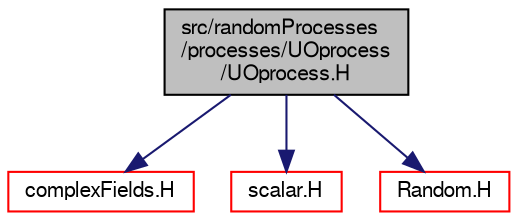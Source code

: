 digraph "src/randomProcesses/processes/UOprocess/UOprocess.H"
{
  bgcolor="transparent";
  edge [fontname="FreeSans",fontsize="10",labelfontname="FreeSans",labelfontsize="10"];
  node [fontname="FreeSans",fontsize="10",shape=record];
  Node0 [label="src/randomProcesses\l/processes/UOprocess\l/UOprocess.H",height=0.2,width=0.4,color="black", fillcolor="grey75", style="filled", fontcolor="black"];
  Node0 -> Node1 [color="midnightblue",fontsize="10",style="solid",fontname="FreeSans"];
  Node1 [label="complexFields.H",height=0.2,width=0.4,color="red",URL="$a09539.html"];
  Node0 -> Node3 [color="midnightblue",fontsize="10",style="solid",fontname="FreeSans"];
  Node3 [label="scalar.H",height=0.2,width=0.4,color="red",URL="$a12533.html"];
  Node0 -> Node105 [color="midnightblue",fontsize="10",style="solid",fontname="FreeSans"];
  Node105 [label="Random.H",height=0.2,width=0.4,color="red",URL="$a12464.html"];
}
